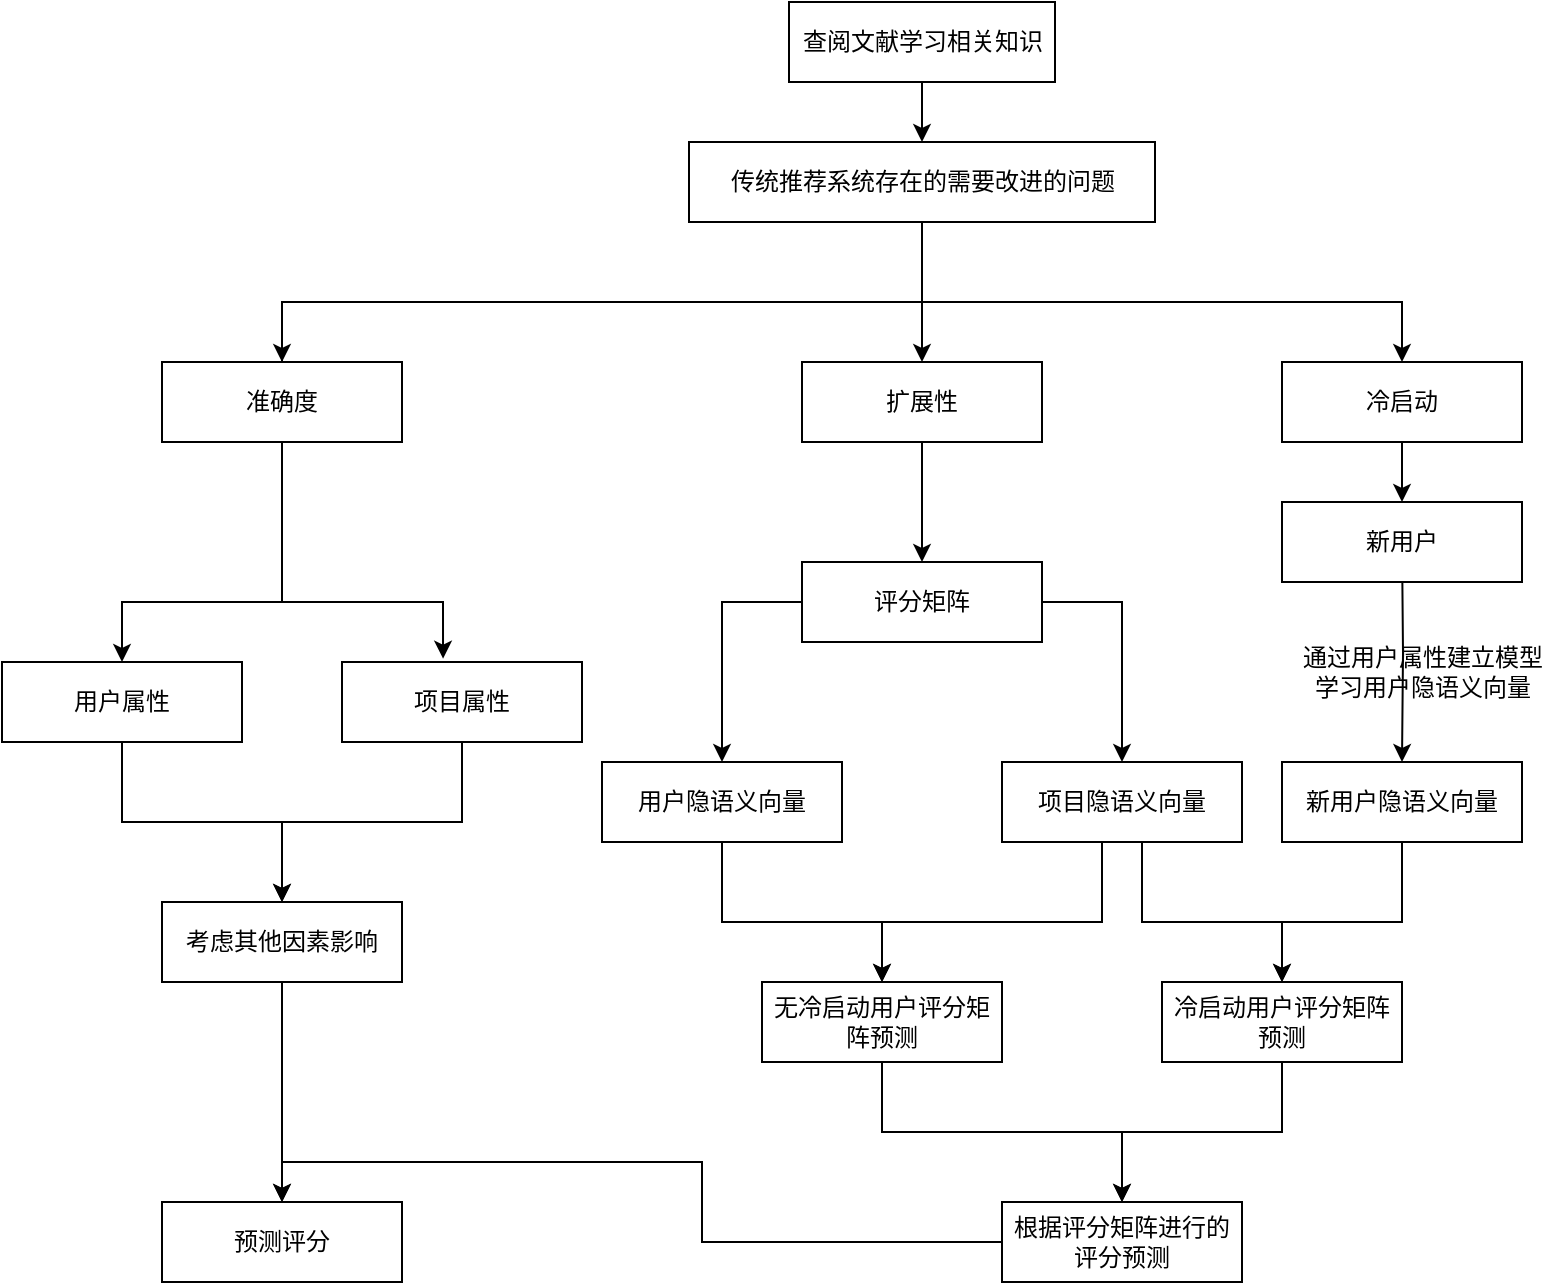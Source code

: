 <mxfile version="13.9.2" type="github">
  <diagram id="P3OXpN5Hu313iaWzY8DK" name="Page-1">
    <mxGraphModel dx="2485" dy="888" grid="1" gridSize="10" guides="1" tooltips="1" connect="1" arrows="1" fold="1" page="1" pageScale="1" pageWidth="827" pageHeight="1169" math="0" shadow="0">
      <root>
        <mxCell id="0" />
        <mxCell id="1" parent="0" />
        <mxCell id="Czrq7sJ7vTTmv0vpG3Vr-14" style="edgeStyle=orthogonalEdgeStyle;rounded=0;orthogonalLoop=1;jettySize=auto;html=1;entryX=0.5;entryY=0;entryDx=0;entryDy=0;" parent="1" source="Czrq7sJ7vTTmv0vpG3Vr-11" target="Czrq7sJ7vTTmv0vpG3Vr-13" edge="1">
          <mxGeometry relative="1" as="geometry">
            <Array as="points">
              <mxPoint x="-443" y="470" />
            </Array>
          </mxGeometry>
        </mxCell>
        <mxCell id="Czrq7sJ7vTTmv0vpG3Vr-15" style="edgeStyle=orthogonalEdgeStyle;rounded=0;orthogonalLoop=1;jettySize=auto;html=1;" parent="1" target="Czrq7sJ7vTTmv0vpG3Vr-12" edge="1" source="Czrq7sJ7vTTmv0vpG3Vr-11">
          <mxGeometry relative="1" as="geometry">
            <mxPoint x="-333" y="470" as="sourcePoint" />
            <Array as="points">
              <mxPoint x="-243" y="470" />
              <mxPoint x="-243" y="470" />
            </Array>
          </mxGeometry>
        </mxCell>
        <mxCell id="Czrq7sJ7vTTmv0vpG3Vr-34" style="edgeStyle=orthogonalEdgeStyle;rounded=0;orthogonalLoop=1;jettySize=auto;html=1;" parent="1" target="Czrq7sJ7vTTmv0vpG3Vr-18" edge="1">
          <mxGeometry relative="1" as="geometry">
            <Array as="points">
              <mxPoint x="-233" y="630" />
              <mxPoint x="-163" y="630" />
            </Array>
            <mxPoint x="-233" y="570" as="sourcePoint" />
          </mxGeometry>
        </mxCell>
        <mxCell id="Czrq7sJ7vTTmv0vpG3Vr-47" style="edgeStyle=orthogonalEdgeStyle;rounded=0;orthogonalLoop=1;jettySize=auto;html=1;" parent="1" target="Czrq7sJ7vTTmv0vpG3Vr-45" edge="1">
          <mxGeometry relative="1" as="geometry">
            <Array as="points">
              <mxPoint x="-253" y="630" />
              <mxPoint x="-363" y="630" />
            </Array>
            <mxPoint x="-253" y="570" as="sourcePoint" />
          </mxGeometry>
        </mxCell>
        <mxCell id="Czrq7sJ7vTTmv0vpG3Vr-12" value="项目隐语义向量" style="rounded=0;whiteSpace=wrap;html=1;" parent="1" vertex="1">
          <mxGeometry x="-303" y="550" width="120" height="40" as="geometry" />
        </mxCell>
        <mxCell id="Czrq7sJ7vTTmv0vpG3Vr-46" style="edgeStyle=orthogonalEdgeStyle;rounded=0;orthogonalLoop=1;jettySize=auto;html=1;" parent="1" target="Czrq7sJ7vTTmv0vpG3Vr-45" edge="1">
          <mxGeometry relative="1" as="geometry">
            <Array as="points">
              <mxPoint x="-443" y="630" />
              <mxPoint x="-363" y="630" />
            </Array>
            <mxPoint x="-443" y="570" as="sourcePoint" />
          </mxGeometry>
        </mxCell>
        <mxCell id="Czrq7sJ7vTTmv0vpG3Vr-13" value="用户隐语义向量" style="rounded=0;whiteSpace=wrap;html=1;" parent="1" vertex="1">
          <mxGeometry x="-503" y="550" width="120" height="40" as="geometry" />
        </mxCell>
        <mxCell id="Czrq7sJ7vTTmv0vpG3Vr-19" style="edgeStyle=orthogonalEdgeStyle;rounded=0;orthogonalLoop=1;jettySize=auto;html=1;entryX=0.5;entryY=0;entryDx=0;entryDy=0;" parent="1" target="Czrq7sJ7vTTmv0vpG3Vr-17" edge="1">
          <mxGeometry relative="1" as="geometry">
            <mxPoint x="-103" y="440" as="sourcePoint" />
          </mxGeometry>
        </mxCell>
        <mxCell id="Czrq7sJ7vTTmv0vpG3Vr-16" value="新用户" style="rounded=0;whiteSpace=wrap;html=1;" parent="1" vertex="1">
          <mxGeometry x="-163" y="420" width="120" height="40" as="geometry" />
        </mxCell>
        <mxCell id="9EU97zKiNWSgScrx3P1H-13" style="edgeStyle=orthogonalEdgeStyle;rounded=0;orthogonalLoop=1;jettySize=auto;html=1;entryX=0.5;entryY=0;entryDx=0;entryDy=0;" edge="1" parent="1" target="Czrq7sJ7vTTmv0vpG3Vr-18">
          <mxGeometry relative="1" as="geometry">
            <mxPoint x="-103" y="570" as="sourcePoint" />
            <Array as="points">
              <mxPoint x="-103" y="630" />
              <mxPoint x="-163" y="630" />
            </Array>
          </mxGeometry>
        </mxCell>
        <mxCell id="Czrq7sJ7vTTmv0vpG3Vr-17" value="新用户隐语义向量" style="rounded=0;whiteSpace=wrap;html=1;" parent="1" vertex="1">
          <mxGeometry x="-163" y="550" width="120" height="40" as="geometry" />
        </mxCell>
        <mxCell id="Czrq7sJ7vTTmv0vpG3Vr-53" style="edgeStyle=orthogonalEdgeStyle;rounded=0;orthogonalLoop=1;jettySize=auto;html=1;entryX=0.5;entryY=0;entryDx=0;entryDy=0;" parent="1" source="Czrq7sJ7vTTmv0vpG3Vr-18" target="Czrq7sJ7vTTmv0vpG3Vr-51" edge="1">
          <mxGeometry relative="1" as="geometry" />
        </mxCell>
        <mxCell id="Czrq7sJ7vTTmv0vpG3Vr-18" value="冷启动用户评分矩阵预测" style="rounded=0;whiteSpace=wrap;html=1;" parent="1" vertex="1">
          <mxGeometry x="-223" y="660" width="120" height="40" as="geometry" />
        </mxCell>
        <mxCell id="Czrq7sJ7vTTmv0vpG3Vr-24" style="edgeStyle=orthogonalEdgeStyle;rounded=0;orthogonalLoop=1;jettySize=auto;html=1;entryX=0.5;entryY=0;entryDx=0;entryDy=0;" parent="1" source="Czrq7sJ7vTTmv0vpG3Vr-23" target="Czrq7sJ7vTTmv0vpG3Vr-16" edge="1">
          <mxGeometry relative="1" as="geometry" />
        </mxCell>
        <mxCell id="Czrq7sJ7vTTmv0vpG3Vr-23" value="冷启动" style="rounded=0;whiteSpace=wrap;html=1;" parent="1" vertex="1">
          <mxGeometry x="-163" y="350" width="120" height="40" as="geometry" />
        </mxCell>
        <mxCell id="Czrq7sJ7vTTmv0vpG3Vr-30" style="edgeStyle=orthogonalEdgeStyle;rounded=0;orthogonalLoop=1;jettySize=auto;html=1;entryX=0.5;entryY=0;entryDx=0;entryDy=0;exitX=0.5;exitY=1;exitDx=0;exitDy=0;" parent="1" target="Czrq7sJ7vTTmv0vpG3Vr-28" edge="1">
          <mxGeometry relative="1" as="geometry">
            <mxPoint x="-663" y="340" as="sourcePoint" />
            <Array as="points">
              <mxPoint x="-663" y="470" />
              <mxPoint x="-743" y="470" />
            </Array>
          </mxGeometry>
        </mxCell>
        <mxCell id="Czrq7sJ7vTTmv0vpG3Vr-31" style="edgeStyle=orthogonalEdgeStyle;rounded=0;orthogonalLoop=1;jettySize=auto;html=1;exitX=0.5;exitY=1;exitDx=0;exitDy=0;entryX=0.421;entryY=-0.042;entryDx=0;entryDy=0;entryPerimeter=0;" parent="1" target="Czrq7sJ7vTTmv0vpG3Vr-29" edge="1">
          <mxGeometry relative="1" as="geometry">
            <mxPoint x="-663" y="340" as="sourcePoint" />
            <mxPoint x="-583" y="500" as="targetPoint" />
            <Array as="points">
              <mxPoint x="-663" y="470" />
              <mxPoint x="-582" y="470" />
            </Array>
          </mxGeometry>
        </mxCell>
        <mxCell id="Czrq7sJ7vTTmv0vpG3Vr-27" value="准确度" style="rounded=0;whiteSpace=wrap;html=1;" parent="1" vertex="1">
          <mxGeometry x="-723" y="350" width="120" height="40" as="geometry" />
        </mxCell>
        <mxCell id="Czrq7sJ7vTTmv0vpG3Vr-37" style="edgeStyle=orthogonalEdgeStyle;rounded=0;orthogonalLoop=1;jettySize=auto;html=1;" parent="1" source="Czrq7sJ7vTTmv0vpG3Vr-28" target="Czrq7sJ7vTTmv0vpG3Vr-36" edge="1">
          <mxGeometry relative="1" as="geometry" />
        </mxCell>
        <mxCell id="Czrq7sJ7vTTmv0vpG3Vr-28" value="用户属性" style="rounded=0;whiteSpace=wrap;html=1;" parent="1" vertex="1">
          <mxGeometry x="-803" y="500" width="120" height="40" as="geometry" />
        </mxCell>
        <mxCell id="Czrq7sJ7vTTmv0vpG3Vr-38" style="edgeStyle=orthogonalEdgeStyle;rounded=0;orthogonalLoop=1;jettySize=auto;html=1;entryX=0.5;entryY=0;entryDx=0;entryDy=0;" parent="1" source="Czrq7sJ7vTTmv0vpG3Vr-29" target="Czrq7sJ7vTTmv0vpG3Vr-36" edge="1">
          <mxGeometry relative="1" as="geometry" />
        </mxCell>
        <mxCell id="Czrq7sJ7vTTmv0vpG3Vr-29" value="项目属性" style="rounded=0;whiteSpace=wrap;html=1;" parent="1" vertex="1">
          <mxGeometry x="-633" y="500" width="120" height="40" as="geometry" />
        </mxCell>
        <mxCell id="Czrq7sJ7vTTmv0vpG3Vr-55" style="edgeStyle=orthogonalEdgeStyle;rounded=0;orthogonalLoop=1;jettySize=auto;html=1;" parent="1" source="Czrq7sJ7vTTmv0vpG3Vr-36" target="Czrq7sJ7vTTmv0vpG3Vr-42" edge="1">
          <mxGeometry relative="1" as="geometry" />
        </mxCell>
        <mxCell id="Czrq7sJ7vTTmv0vpG3Vr-36" value="考虑其他因素影响" style="rounded=0;whiteSpace=wrap;html=1;" parent="1" vertex="1">
          <mxGeometry x="-723" y="620" width="120" height="40" as="geometry" />
        </mxCell>
        <mxCell id="Czrq7sJ7vTTmv0vpG3Vr-42" value="预测评分" style="rounded=0;whiteSpace=wrap;html=1;" parent="1" vertex="1">
          <mxGeometry x="-723" y="770" width="120" height="40" as="geometry" />
        </mxCell>
        <mxCell id="Czrq7sJ7vTTmv0vpG3Vr-52" style="edgeStyle=orthogonalEdgeStyle;rounded=0;orthogonalLoop=1;jettySize=auto;html=1;" parent="1" source="Czrq7sJ7vTTmv0vpG3Vr-45" target="Czrq7sJ7vTTmv0vpG3Vr-51" edge="1">
          <mxGeometry relative="1" as="geometry" />
        </mxCell>
        <mxCell id="Czrq7sJ7vTTmv0vpG3Vr-45" value="无冷启动用户评分矩阵预测" style="rounded=0;whiteSpace=wrap;html=1;" parent="1" vertex="1">
          <mxGeometry x="-423" y="660" width="120" height="40" as="geometry" />
        </mxCell>
        <mxCell id="Czrq7sJ7vTTmv0vpG3Vr-50" style="edgeStyle=orthogonalEdgeStyle;rounded=0;orthogonalLoop=1;jettySize=auto;html=1;entryX=0.5;entryY=0;entryDx=0;entryDy=0;" parent="1" source="Czrq7sJ7vTTmv0vpG3Vr-49" target="Czrq7sJ7vTTmv0vpG3Vr-11" edge="1">
          <mxGeometry relative="1" as="geometry" />
        </mxCell>
        <mxCell id="Czrq7sJ7vTTmv0vpG3Vr-49" value="扩展性" style="rounded=0;whiteSpace=wrap;html=1;" parent="1" vertex="1">
          <mxGeometry x="-403" y="350" width="120" height="40" as="geometry" />
        </mxCell>
        <mxCell id="Czrq7sJ7vTTmv0vpG3Vr-57" style="edgeStyle=orthogonalEdgeStyle;rounded=0;orthogonalLoop=1;jettySize=auto;html=1;entryX=0.5;entryY=0;entryDx=0;entryDy=0;" parent="1" source="Czrq7sJ7vTTmv0vpG3Vr-51" target="Czrq7sJ7vTTmv0vpG3Vr-42" edge="1">
          <mxGeometry relative="1" as="geometry" />
        </mxCell>
        <mxCell id="Czrq7sJ7vTTmv0vpG3Vr-51" value="根据评分矩阵进行的评分预测" style="rounded=0;whiteSpace=wrap;html=1;" parent="1" vertex="1">
          <mxGeometry x="-303" y="770" width="120" height="40" as="geometry" />
        </mxCell>
        <mxCell id="9EU97zKiNWSgScrx3P1H-2" style="edgeStyle=orthogonalEdgeStyle;rounded=0;orthogonalLoop=1;jettySize=auto;html=1;entryX=0.5;entryY=0;entryDx=0;entryDy=0;" edge="1" parent="1" source="9EU97zKiNWSgScrx3P1H-1" target="Czrq7sJ7vTTmv0vpG3Vr-27">
          <mxGeometry relative="1" as="geometry">
            <Array as="points">
              <mxPoint x="-343" y="320" />
              <mxPoint x="-663" y="320" />
            </Array>
          </mxGeometry>
        </mxCell>
        <mxCell id="9EU97zKiNWSgScrx3P1H-3" value="" style="edgeStyle=orthogonalEdgeStyle;rounded=0;orthogonalLoop=1;jettySize=auto;html=1;" edge="1" parent="1" source="9EU97zKiNWSgScrx3P1H-1" target="Czrq7sJ7vTTmv0vpG3Vr-49">
          <mxGeometry relative="1" as="geometry" />
        </mxCell>
        <mxCell id="9EU97zKiNWSgScrx3P1H-4" style="edgeStyle=orthogonalEdgeStyle;rounded=0;orthogonalLoop=1;jettySize=auto;html=1;entryX=0.5;entryY=0;entryDx=0;entryDy=0;" edge="1" parent="1" source="9EU97zKiNWSgScrx3P1H-1" target="Czrq7sJ7vTTmv0vpG3Vr-23">
          <mxGeometry relative="1" as="geometry">
            <Array as="points">
              <mxPoint x="-343" y="320" />
              <mxPoint x="-103" y="320" />
            </Array>
          </mxGeometry>
        </mxCell>
        <mxCell id="9EU97zKiNWSgScrx3P1H-1" value="传统推荐系统存在的需要改进的问题" style="rounded=0;whiteSpace=wrap;html=1;" vertex="1" parent="1">
          <mxGeometry x="-459.5" y="240" width="233" height="40" as="geometry" />
        </mxCell>
        <mxCell id="9EU97zKiNWSgScrx3P1H-8" value="" style="edgeStyle=orthogonalEdgeStyle;rounded=0;orthogonalLoop=1;jettySize=auto;html=1;" edge="1" parent="1" source="9EU97zKiNWSgScrx3P1H-5" target="9EU97zKiNWSgScrx3P1H-1">
          <mxGeometry relative="1" as="geometry" />
        </mxCell>
        <mxCell id="9EU97zKiNWSgScrx3P1H-5" value="查阅文献学习相关知识" style="rounded=0;whiteSpace=wrap;html=1;" vertex="1" parent="1">
          <mxGeometry x="-409.5" y="170" width="133" height="40" as="geometry" />
        </mxCell>
        <mxCell id="Czrq7sJ7vTTmv0vpG3Vr-11" value="评分矩阵" style="rounded=0;whiteSpace=wrap;html=1;" parent="1" vertex="1">
          <mxGeometry x="-403" y="450" width="120" height="40" as="geometry" />
        </mxCell>
        <mxCell id="9EU97zKiNWSgScrx3P1H-12" value="通过用户属性建立模型&lt;br&gt;学习用户隐语义向量" style="text;html=1;align=center;verticalAlign=middle;resizable=0;points=[];autosize=1;" vertex="1" parent="1">
          <mxGeometry x="-163" y="490" width="140" height="30" as="geometry" />
        </mxCell>
      </root>
    </mxGraphModel>
  </diagram>
</mxfile>

